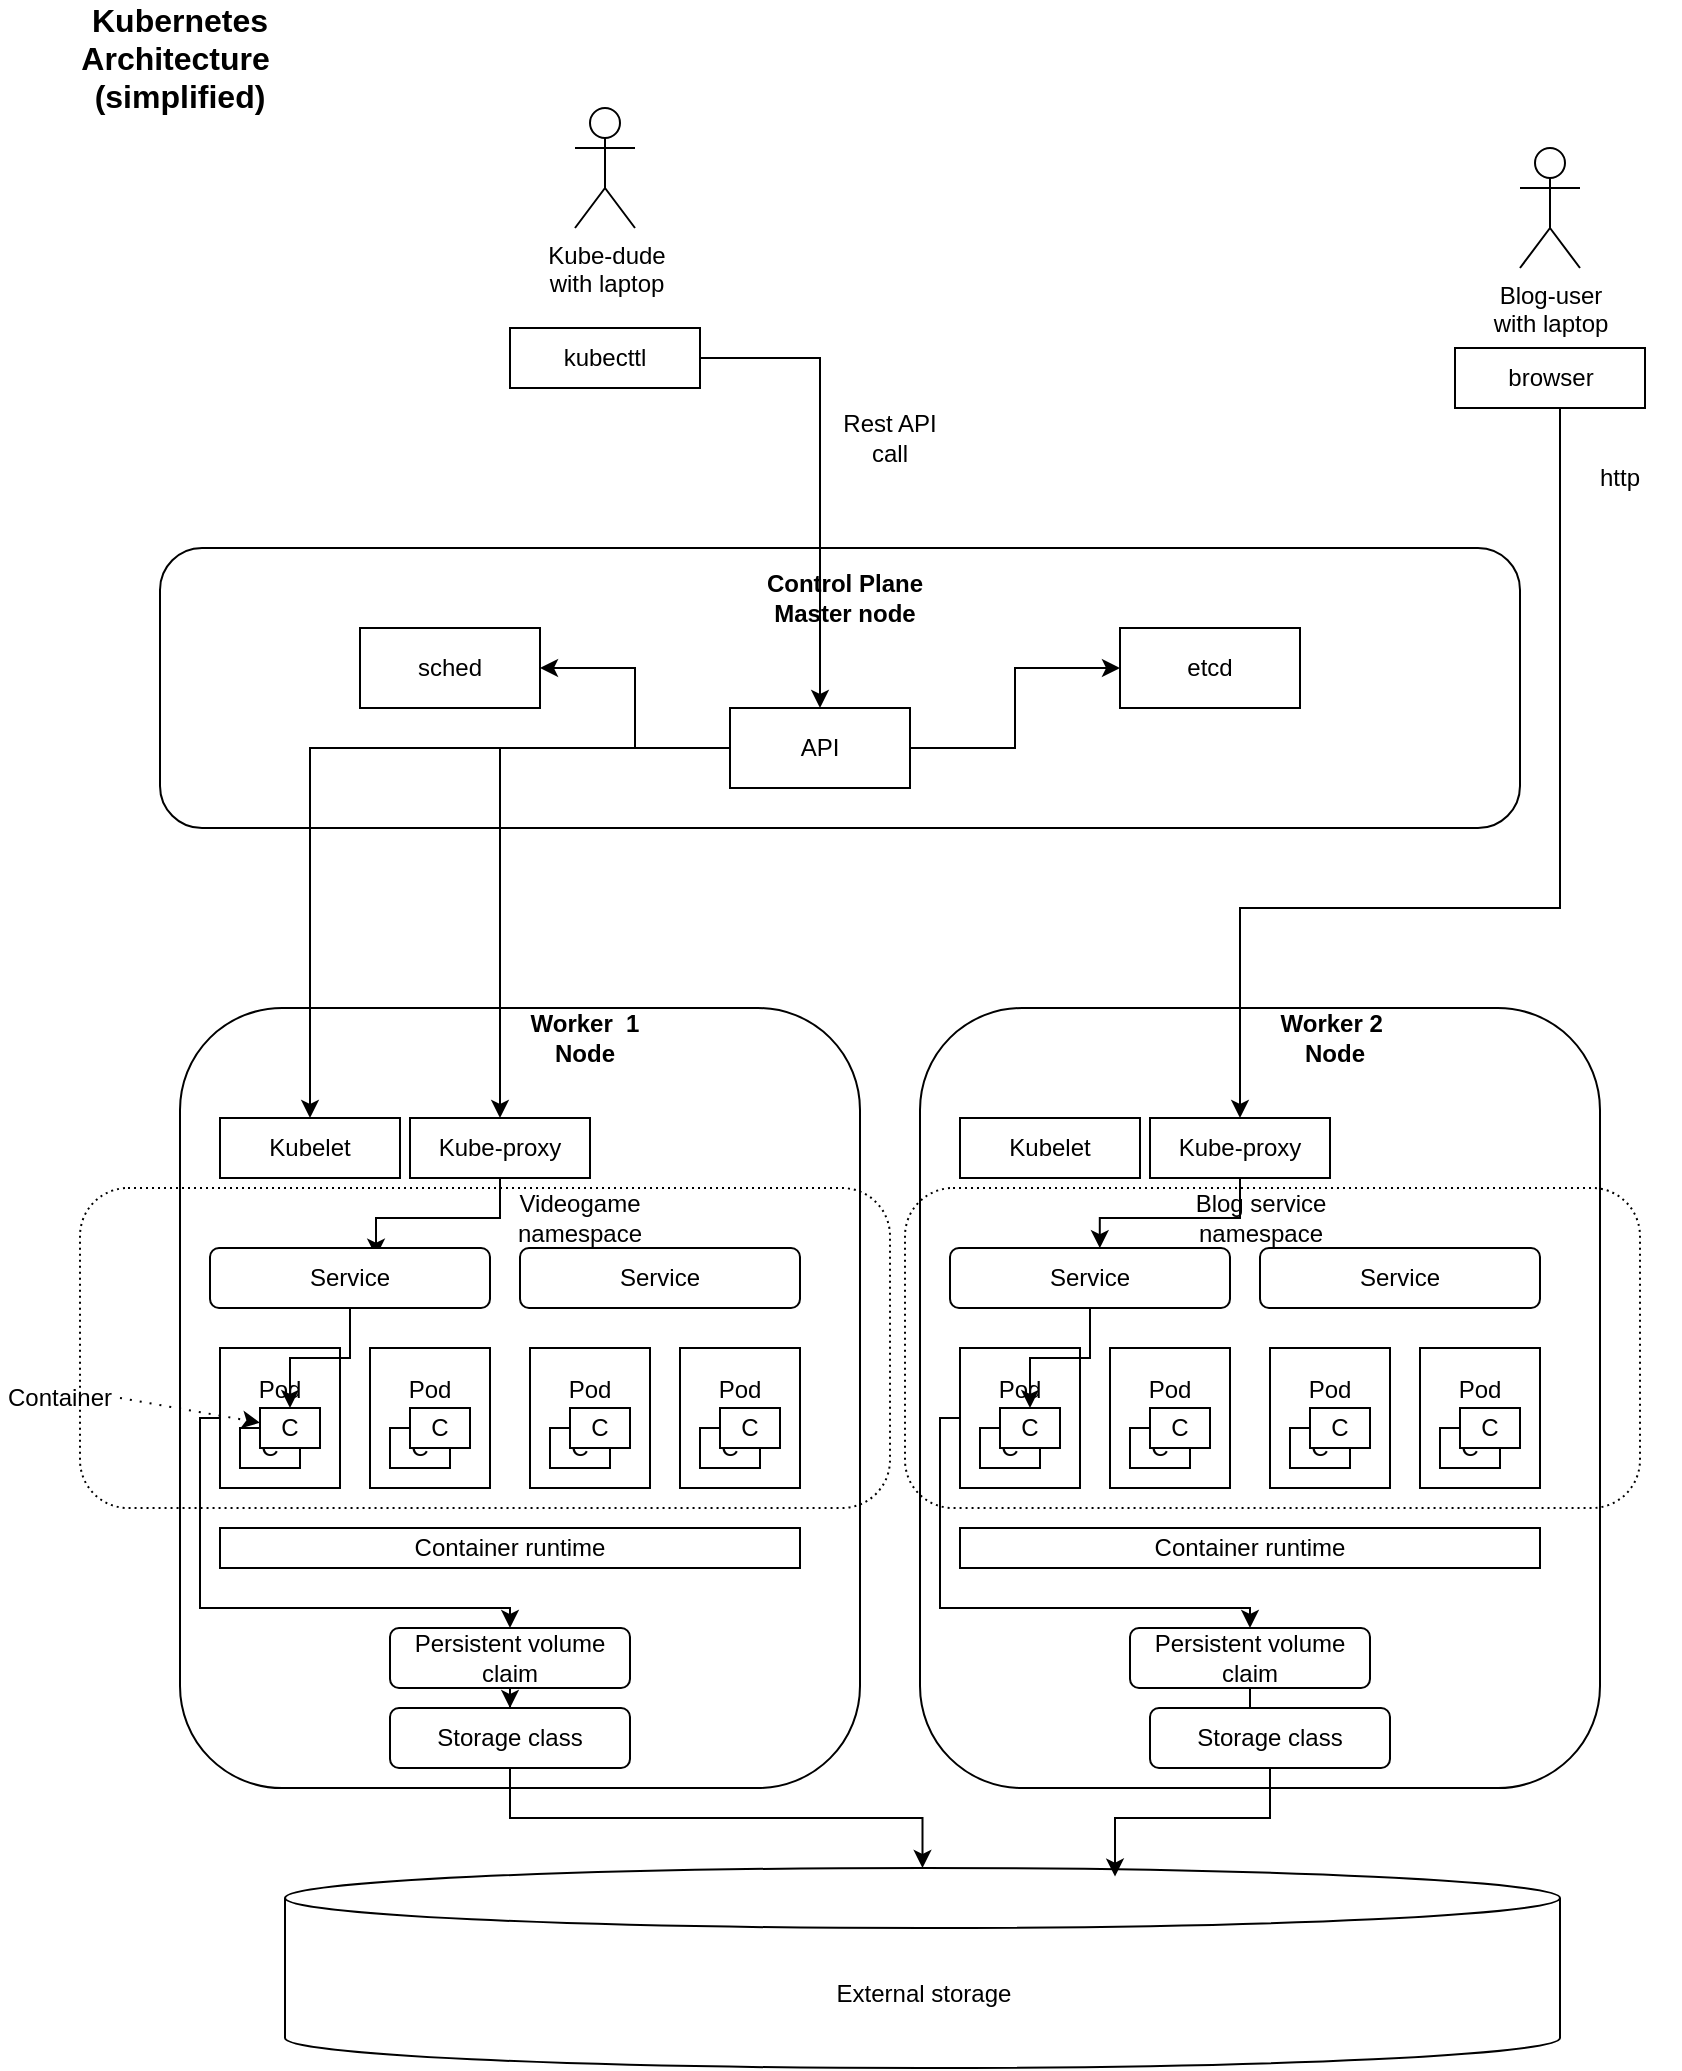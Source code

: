 <mxfile version="21.3.7" type="device">
  <diagram name="Page-1" id="uvpkCzNwzwPpra0CnJR5">
    <mxGraphModel dx="2910" dy="1182" grid="1" gridSize="10" guides="1" tooltips="1" connect="1" arrows="1" fold="1" page="1" pageScale="1" pageWidth="850" pageHeight="1100" math="0" shadow="0">
      <root>
        <mxCell id="0" />
        <mxCell id="1" parent="0" />
        <mxCell id="S8zObDsnyWJdSVB42bih-1" value="" style="rounded=1;whiteSpace=wrap;html=1;" vertex="1" parent="1">
          <mxGeometry x="70" y="310" width="680" height="140" as="geometry" />
        </mxCell>
        <mxCell id="S8zObDsnyWJdSVB42bih-3" value="" style="rounded=1;whiteSpace=wrap;html=1;" vertex="1" parent="1">
          <mxGeometry x="80" y="540" width="340" height="390" as="geometry" />
        </mxCell>
        <mxCell id="S8zObDsnyWJdSVB42bih-4" value="Kubelet" style="rounded=0;whiteSpace=wrap;html=1;" vertex="1" parent="1">
          <mxGeometry x="100" y="595" width="90" height="30" as="geometry" />
        </mxCell>
        <mxCell id="S8zObDsnyWJdSVB42bih-53" style="edgeStyle=orthogonalEdgeStyle;rounded=0;orthogonalLoop=1;jettySize=auto;html=1;exitX=0;exitY=0.5;exitDx=0;exitDy=0;" edge="1" parent="1" source="S8zObDsnyWJdSVB42bih-5" target="S8zObDsnyWJdSVB42bih-51">
          <mxGeometry relative="1" as="geometry">
            <Array as="points">
              <mxPoint x="90" y="745" />
              <mxPoint x="90" y="840" />
              <mxPoint x="245" y="840" />
            </Array>
          </mxGeometry>
        </mxCell>
        <mxCell id="S8zObDsnyWJdSVB42bih-5" value="Pod&lt;br&gt;&lt;br&gt;&lt;br&gt;" style="rounded=0;whiteSpace=wrap;html=1;" vertex="1" parent="1">
          <mxGeometry x="100" y="710" width="60" height="70" as="geometry" />
        </mxCell>
        <mxCell id="S8zObDsnyWJdSVB42bih-6" value="C" style="rounded=0;whiteSpace=wrap;html=1;" vertex="1" parent="1">
          <mxGeometry x="110" y="750" width="30" height="20" as="geometry" />
        </mxCell>
        <mxCell id="S8zObDsnyWJdSVB42bih-8" value="C" style="rounded=0;whiteSpace=wrap;html=1;" vertex="1" parent="1">
          <mxGeometry x="120" y="740" width="30" height="20" as="geometry" />
        </mxCell>
        <mxCell id="S8zObDsnyWJdSVB42bih-9" value="&lt;b&gt;Control Plane&lt;br&gt;Master node&lt;br&gt;&lt;/b&gt;" style="text;html=1;strokeColor=none;fillColor=none;align=center;verticalAlign=middle;whiteSpace=wrap;rounded=0;" vertex="1" parent="1">
          <mxGeometry x="365" y="320" width="95" height="30" as="geometry" />
        </mxCell>
        <mxCell id="S8zObDsnyWJdSVB42bih-10" value="&lt;b&gt;Worker&amp;nbsp; 1 Node&lt;/b&gt;" style="text;html=1;strokeColor=none;fillColor=none;align=center;verticalAlign=middle;whiteSpace=wrap;rounded=0;" vertex="1" parent="1">
          <mxGeometry x="245" y="540" width="75" height="30" as="geometry" />
        </mxCell>
        <mxCell id="S8zObDsnyWJdSVB42bih-29" style="edgeStyle=orthogonalEdgeStyle;rounded=0;orthogonalLoop=1;jettySize=auto;html=1;entryX=0.593;entryY=0.144;entryDx=0;entryDy=0;entryPerimeter=0;" edge="1" parent="1" source="S8zObDsnyWJdSVB42bih-11" target="S8zObDsnyWJdSVB42bih-24">
          <mxGeometry relative="1" as="geometry" />
        </mxCell>
        <mxCell id="S8zObDsnyWJdSVB42bih-11" value="Kube-proxy" style="rounded=0;whiteSpace=wrap;html=1;" vertex="1" parent="1">
          <mxGeometry x="195" y="595" width="90" height="30" as="geometry" />
        </mxCell>
        <mxCell id="S8zObDsnyWJdSVB42bih-43" style="edgeStyle=orthogonalEdgeStyle;rounded=0;orthogonalLoop=1;jettySize=auto;html=1;" edge="1" parent="1" source="S8zObDsnyWJdSVB42bih-13" target="S8zObDsnyWJdSVB42bih-11">
          <mxGeometry relative="1" as="geometry" />
        </mxCell>
        <mxCell id="S8zObDsnyWJdSVB42bih-44" style="edgeStyle=orthogonalEdgeStyle;rounded=0;orthogonalLoop=1;jettySize=auto;html=1;" edge="1" parent="1" source="S8zObDsnyWJdSVB42bih-13" target="S8zObDsnyWJdSVB42bih-4">
          <mxGeometry relative="1" as="geometry" />
        </mxCell>
        <mxCell id="S8zObDsnyWJdSVB42bih-47" style="edgeStyle=orthogonalEdgeStyle;rounded=0;orthogonalLoop=1;jettySize=auto;html=1;entryX=0;entryY=0.5;entryDx=0;entryDy=0;" edge="1" parent="1" source="S8zObDsnyWJdSVB42bih-13" target="S8zObDsnyWJdSVB42bih-16">
          <mxGeometry relative="1" as="geometry" />
        </mxCell>
        <mxCell id="S8zObDsnyWJdSVB42bih-48" style="edgeStyle=orthogonalEdgeStyle;rounded=0;orthogonalLoop=1;jettySize=auto;html=1;entryX=1;entryY=0.5;entryDx=0;entryDy=0;" edge="1" parent="1" source="S8zObDsnyWJdSVB42bih-13" target="S8zObDsnyWJdSVB42bih-18">
          <mxGeometry relative="1" as="geometry" />
        </mxCell>
        <mxCell id="S8zObDsnyWJdSVB42bih-13" value="API" style="rounded=0;whiteSpace=wrap;html=1;" vertex="1" parent="1">
          <mxGeometry x="355" y="390" width="90" height="40" as="geometry" />
        </mxCell>
        <mxCell id="S8zObDsnyWJdSVB42bih-14" value="Kube-dude&lt;br&gt;with laptop" style="shape=umlActor;verticalLabelPosition=bottom;verticalAlign=top;html=1;outlineConnect=0;" vertex="1" parent="1">
          <mxGeometry x="277.5" y="90" width="30" height="60" as="geometry" />
        </mxCell>
        <mxCell id="S8zObDsnyWJdSVB42bih-49" style="edgeStyle=orthogonalEdgeStyle;rounded=0;orthogonalLoop=1;jettySize=auto;html=1;" edge="1" parent="1" source="S8zObDsnyWJdSVB42bih-15" target="S8zObDsnyWJdSVB42bih-13">
          <mxGeometry relative="1" as="geometry" />
        </mxCell>
        <mxCell id="S8zObDsnyWJdSVB42bih-15" value="kubecttl" style="rounded=0;whiteSpace=wrap;html=1;" vertex="1" parent="1">
          <mxGeometry x="245" y="200" width="95" height="30" as="geometry" />
        </mxCell>
        <mxCell id="S8zObDsnyWJdSVB42bih-16" value="etcd" style="rounded=0;whiteSpace=wrap;html=1;" vertex="1" parent="1">
          <mxGeometry x="550" y="350" width="90" height="40" as="geometry" />
        </mxCell>
        <mxCell id="S8zObDsnyWJdSVB42bih-18" value="sched" style="rounded=0;whiteSpace=wrap;html=1;" vertex="1" parent="1">
          <mxGeometry x="170" y="350" width="90" height="40" as="geometry" />
        </mxCell>
        <mxCell id="S8zObDsnyWJdSVB42bih-22" value="Container runtime" style="rounded=0;whiteSpace=wrap;html=1;" vertex="1" parent="1">
          <mxGeometry x="100" y="800" width="290" height="20" as="geometry" />
        </mxCell>
        <mxCell id="S8zObDsnyWJdSVB42bih-32" style="edgeStyle=orthogonalEdgeStyle;rounded=0;orthogonalLoop=1;jettySize=auto;html=1;entryX=0.5;entryY=0;entryDx=0;entryDy=0;" edge="1" parent="1" source="S8zObDsnyWJdSVB42bih-24" target="S8zObDsnyWJdSVB42bih-8">
          <mxGeometry relative="1" as="geometry" />
        </mxCell>
        <mxCell id="S8zObDsnyWJdSVB42bih-24" value="Service" style="rounded=1;whiteSpace=wrap;html=1;" vertex="1" parent="1">
          <mxGeometry x="95" y="660" width="140" height="30" as="geometry" />
        </mxCell>
        <mxCell id="S8zObDsnyWJdSVB42bih-25" value="Pod&lt;br&gt;&lt;br&gt;&lt;br&gt;" style="rounded=0;whiteSpace=wrap;html=1;" vertex="1" parent="1">
          <mxGeometry x="175" y="710" width="60" height="70" as="geometry" />
        </mxCell>
        <mxCell id="S8zObDsnyWJdSVB42bih-26" value="C" style="rounded=0;whiteSpace=wrap;html=1;" vertex="1" parent="1">
          <mxGeometry x="185" y="750" width="30" height="20" as="geometry" />
        </mxCell>
        <mxCell id="S8zObDsnyWJdSVB42bih-27" value="C" style="rounded=0;whiteSpace=wrap;html=1;" vertex="1" parent="1">
          <mxGeometry x="195" y="740" width="30" height="20" as="geometry" />
        </mxCell>
        <mxCell id="S8zObDsnyWJdSVB42bih-35" value="Service" style="rounded=1;whiteSpace=wrap;html=1;" vertex="1" parent="1">
          <mxGeometry x="250" y="660" width="140" height="30" as="geometry" />
        </mxCell>
        <mxCell id="S8zObDsnyWJdSVB42bih-37" value="Pod&lt;br&gt;&lt;br&gt;&lt;br&gt;" style="rounded=0;whiteSpace=wrap;html=1;" vertex="1" parent="1">
          <mxGeometry x="255" y="710" width="60" height="70" as="geometry" />
        </mxCell>
        <mxCell id="S8zObDsnyWJdSVB42bih-38" value="C" style="rounded=0;whiteSpace=wrap;html=1;" vertex="1" parent="1">
          <mxGeometry x="265" y="750" width="30" height="20" as="geometry" />
        </mxCell>
        <mxCell id="S8zObDsnyWJdSVB42bih-39" value="C" style="rounded=0;whiteSpace=wrap;html=1;" vertex="1" parent="1">
          <mxGeometry x="275" y="740" width="30" height="20" as="geometry" />
        </mxCell>
        <mxCell id="S8zObDsnyWJdSVB42bih-40" value="Pod&lt;br&gt;&lt;br&gt;&lt;br&gt;" style="rounded=0;whiteSpace=wrap;html=1;" vertex="1" parent="1">
          <mxGeometry x="330" y="710" width="60" height="70" as="geometry" />
        </mxCell>
        <mxCell id="S8zObDsnyWJdSVB42bih-41" value="C" style="rounded=0;whiteSpace=wrap;html=1;" vertex="1" parent="1">
          <mxGeometry x="340" y="750" width="30" height="20" as="geometry" />
        </mxCell>
        <mxCell id="S8zObDsnyWJdSVB42bih-42" value="C" style="rounded=0;whiteSpace=wrap;html=1;" vertex="1" parent="1">
          <mxGeometry x="350" y="740" width="30" height="20" as="geometry" />
        </mxCell>
        <mxCell id="S8zObDsnyWJdSVB42bih-50" value="External storage" style="shape=cylinder3;whiteSpace=wrap;html=1;boundedLbl=1;backgroundOutline=1;size=15;" vertex="1" parent="1">
          <mxGeometry x="132.5" y="970" width="637.5" height="100" as="geometry" />
        </mxCell>
        <mxCell id="S8zObDsnyWJdSVB42bih-57" style="edgeStyle=orthogonalEdgeStyle;rounded=0;orthogonalLoop=1;jettySize=auto;html=1;" edge="1" parent="1" source="S8zObDsnyWJdSVB42bih-51" target="S8zObDsnyWJdSVB42bih-52">
          <mxGeometry relative="1" as="geometry" />
        </mxCell>
        <mxCell id="S8zObDsnyWJdSVB42bih-51" value="Persistent volume claim" style="rounded=1;whiteSpace=wrap;html=1;" vertex="1" parent="1">
          <mxGeometry x="185" y="850" width="120" height="30" as="geometry" />
        </mxCell>
        <mxCell id="S8zObDsnyWJdSVB42bih-55" style="edgeStyle=orthogonalEdgeStyle;rounded=0;orthogonalLoop=1;jettySize=auto;html=1;" edge="1" parent="1" source="S8zObDsnyWJdSVB42bih-52" target="S8zObDsnyWJdSVB42bih-50">
          <mxGeometry relative="1" as="geometry" />
        </mxCell>
        <mxCell id="S8zObDsnyWJdSVB42bih-52" value="Storage class" style="rounded=1;whiteSpace=wrap;html=1;" vertex="1" parent="1">
          <mxGeometry x="185" y="890" width="120" height="30" as="geometry" />
        </mxCell>
        <mxCell id="S8zObDsnyWJdSVB42bih-58" value="" style="rounded=1;whiteSpace=wrap;html=1;" vertex="1" parent="1">
          <mxGeometry x="450" y="540" width="340" height="390" as="geometry" />
        </mxCell>
        <mxCell id="S8zObDsnyWJdSVB42bih-59" value="Kubelet" style="rounded=0;whiteSpace=wrap;html=1;" vertex="1" parent="1">
          <mxGeometry x="470" y="595" width="90" height="30" as="geometry" />
        </mxCell>
        <mxCell id="S8zObDsnyWJdSVB42bih-99" style="edgeStyle=orthogonalEdgeStyle;rounded=0;orthogonalLoop=1;jettySize=auto;html=1;entryX=0.5;entryY=0;entryDx=0;entryDy=0;" edge="1" parent="1" source="S8zObDsnyWJdSVB42bih-61" target="S8zObDsnyWJdSVB42bih-81">
          <mxGeometry relative="1" as="geometry">
            <Array as="points">
              <mxPoint x="460" y="745" />
              <mxPoint x="460" y="840" />
              <mxPoint x="615" y="840" />
            </Array>
          </mxGeometry>
        </mxCell>
        <mxCell id="S8zObDsnyWJdSVB42bih-61" value="Pod&lt;br&gt;&lt;br&gt;&lt;br&gt;" style="rounded=0;whiteSpace=wrap;html=1;" vertex="1" parent="1">
          <mxGeometry x="470" y="710" width="60" height="70" as="geometry" />
        </mxCell>
        <mxCell id="S8zObDsnyWJdSVB42bih-62" value="C" style="rounded=0;whiteSpace=wrap;html=1;" vertex="1" parent="1">
          <mxGeometry x="480" y="750" width="30" height="20" as="geometry" />
        </mxCell>
        <mxCell id="S8zObDsnyWJdSVB42bih-63" value="C" style="rounded=0;whiteSpace=wrap;html=1;" vertex="1" parent="1">
          <mxGeometry x="490" y="740" width="30" height="20" as="geometry" />
        </mxCell>
        <mxCell id="S8zObDsnyWJdSVB42bih-64" value="&lt;b&gt;Worker 2&amp;nbsp; Node&lt;/b&gt;" style="text;html=1;strokeColor=none;fillColor=none;align=center;verticalAlign=middle;whiteSpace=wrap;rounded=0;" vertex="1" parent="1">
          <mxGeometry x="615" y="540" width="85" height="30" as="geometry" />
        </mxCell>
        <mxCell id="S8zObDsnyWJdSVB42bih-96" style="edgeStyle=orthogonalEdgeStyle;rounded=0;orthogonalLoop=1;jettySize=auto;html=1;entryX=0.265;entryY=0.188;entryDx=0;entryDy=0;entryPerimeter=0;" edge="1" parent="1" source="S8zObDsnyWJdSVB42bih-66" target="S8zObDsnyWJdSVB42bih-88">
          <mxGeometry relative="1" as="geometry" />
        </mxCell>
        <mxCell id="S8zObDsnyWJdSVB42bih-66" value="Kube-proxy" style="rounded=0;whiteSpace=wrap;html=1;" vertex="1" parent="1">
          <mxGeometry x="565" y="595" width="90" height="30" as="geometry" />
        </mxCell>
        <mxCell id="S8zObDsnyWJdSVB42bih-67" value="Container runtime" style="rounded=0;whiteSpace=wrap;html=1;" vertex="1" parent="1">
          <mxGeometry x="470" y="800" width="290" height="20" as="geometry" />
        </mxCell>
        <mxCell id="S8zObDsnyWJdSVB42bih-98" style="edgeStyle=orthogonalEdgeStyle;rounded=0;orthogonalLoop=1;jettySize=auto;html=1;entryX=0.5;entryY=0;entryDx=0;entryDy=0;" edge="1" parent="1" source="S8zObDsnyWJdSVB42bih-69" target="S8zObDsnyWJdSVB42bih-63">
          <mxGeometry relative="1" as="geometry" />
        </mxCell>
        <mxCell id="S8zObDsnyWJdSVB42bih-69" value="Service" style="rounded=1;whiteSpace=wrap;html=1;" vertex="1" parent="1">
          <mxGeometry x="465" y="660" width="140" height="30" as="geometry" />
        </mxCell>
        <mxCell id="S8zObDsnyWJdSVB42bih-70" value="Pod&lt;br&gt;&lt;br&gt;&lt;br&gt;" style="rounded=0;whiteSpace=wrap;html=1;" vertex="1" parent="1">
          <mxGeometry x="545" y="710" width="60" height="70" as="geometry" />
        </mxCell>
        <mxCell id="S8zObDsnyWJdSVB42bih-71" value="C" style="rounded=0;whiteSpace=wrap;html=1;" vertex="1" parent="1">
          <mxGeometry x="555" y="750" width="30" height="20" as="geometry" />
        </mxCell>
        <mxCell id="S8zObDsnyWJdSVB42bih-72" value="C" style="rounded=0;whiteSpace=wrap;html=1;" vertex="1" parent="1">
          <mxGeometry x="565" y="740" width="30" height="20" as="geometry" />
        </mxCell>
        <mxCell id="S8zObDsnyWJdSVB42bih-73" value="Service" style="rounded=1;whiteSpace=wrap;html=1;" vertex="1" parent="1">
          <mxGeometry x="620" y="660" width="140" height="30" as="geometry" />
        </mxCell>
        <mxCell id="S8zObDsnyWJdSVB42bih-74" value="Pod&lt;br&gt;&lt;br&gt;&lt;br&gt;" style="rounded=0;whiteSpace=wrap;html=1;" vertex="1" parent="1">
          <mxGeometry x="625" y="710" width="60" height="70" as="geometry" />
        </mxCell>
        <mxCell id="S8zObDsnyWJdSVB42bih-75" value="C" style="rounded=0;whiteSpace=wrap;html=1;" vertex="1" parent="1">
          <mxGeometry x="635" y="750" width="30" height="20" as="geometry" />
        </mxCell>
        <mxCell id="S8zObDsnyWJdSVB42bih-76" value="C" style="rounded=0;whiteSpace=wrap;html=1;" vertex="1" parent="1">
          <mxGeometry x="645" y="740" width="30" height="20" as="geometry" />
        </mxCell>
        <mxCell id="S8zObDsnyWJdSVB42bih-77" value="Pod&lt;br&gt;&lt;br&gt;&lt;br&gt;" style="rounded=0;whiteSpace=wrap;html=1;" vertex="1" parent="1">
          <mxGeometry x="700" y="710" width="60" height="70" as="geometry" />
        </mxCell>
        <mxCell id="S8zObDsnyWJdSVB42bih-78" value="C" style="rounded=0;whiteSpace=wrap;html=1;" vertex="1" parent="1">
          <mxGeometry x="710" y="750" width="30" height="20" as="geometry" />
        </mxCell>
        <mxCell id="S8zObDsnyWJdSVB42bih-79" value="C" style="rounded=0;whiteSpace=wrap;html=1;" vertex="1" parent="1">
          <mxGeometry x="720" y="740" width="30" height="20" as="geometry" />
        </mxCell>
        <mxCell id="S8zObDsnyWJdSVB42bih-100" style="edgeStyle=orthogonalEdgeStyle;rounded=0;orthogonalLoop=1;jettySize=auto;html=1;entryX=0.42;entryY=0.144;entryDx=0;entryDy=0;entryPerimeter=0;" edge="1" parent="1" source="S8zObDsnyWJdSVB42bih-81" target="S8zObDsnyWJdSVB42bih-83">
          <mxGeometry relative="1" as="geometry" />
        </mxCell>
        <mxCell id="S8zObDsnyWJdSVB42bih-81" value="Persistent volume claim" style="rounded=1;whiteSpace=wrap;html=1;" vertex="1" parent="1">
          <mxGeometry x="555" y="850" width="120" height="30" as="geometry" />
        </mxCell>
        <mxCell id="S8zObDsnyWJdSVB42bih-101" style="edgeStyle=orthogonalEdgeStyle;rounded=0;orthogonalLoop=1;jettySize=auto;html=1;entryX=0.651;entryY=0.043;entryDx=0;entryDy=0;entryPerimeter=0;" edge="1" parent="1" source="S8zObDsnyWJdSVB42bih-83" target="S8zObDsnyWJdSVB42bih-50">
          <mxGeometry relative="1" as="geometry" />
        </mxCell>
        <mxCell id="S8zObDsnyWJdSVB42bih-83" value="Storage class" style="rounded=1;whiteSpace=wrap;html=1;" vertex="1" parent="1">
          <mxGeometry x="565" y="890" width="120" height="30" as="geometry" />
        </mxCell>
        <mxCell id="S8zObDsnyWJdSVB42bih-84" value="Container" style="text;html=1;strokeColor=none;fillColor=none;align=center;verticalAlign=middle;whiteSpace=wrap;rounded=0;" vertex="1" parent="1">
          <mxGeometry x="-10" y="720" width="60" height="30" as="geometry" />
        </mxCell>
        <mxCell id="S8zObDsnyWJdSVB42bih-85" value="" style="endArrow=classic;html=1;rounded=0;exitX=1;exitY=0.5;exitDx=0;exitDy=0;dashed=1;dashPattern=1 4;" edge="1" parent="1" source="S8zObDsnyWJdSVB42bih-84" target="S8zObDsnyWJdSVB42bih-8">
          <mxGeometry width="50" height="50" relative="1" as="geometry">
            <mxPoint x="410" y="590" as="sourcePoint" />
            <mxPoint x="460" y="540" as="targetPoint" />
          </mxGeometry>
        </mxCell>
        <mxCell id="S8zObDsnyWJdSVB42bih-87" value="" style="rounded=1;whiteSpace=wrap;html=1;fillColor=none;dashed=1;dashPattern=1 2;" vertex="1" parent="1">
          <mxGeometry x="30" y="630" width="405" height="160" as="geometry" />
        </mxCell>
        <mxCell id="S8zObDsnyWJdSVB42bih-89" value="Videogame namespace" style="text;html=1;strokeColor=none;fillColor=none;align=center;verticalAlign=middle;whiteSpace=wrap;rounded=0;" vertex="1" parent="1">
          <mxGeometry x="250" y="630" width="60" height="30" as="geometry" />
        </mxCell>
        <mxCell id="S8zObDsnyWJdSVB42bih-90" value="Blog service namespace" style="text;html=1;strokeColor=none;fillColor=none;align=center;verticalAlign=middle;whiteSpace=wrap;rounded=0;" vertex="1" parent="1">
          <mxGeometry x="577.5" y="630" width="85" height="30" as="geometry" />
        </mxCell>
        <mxCell id="S8zObDsnyWJdSVB42bih-91" value="Blog-user&lt;br&gt;with laptop" style="shape=umlActor;verticalLabelPosition=bottom;verticalAlign=top;html=1;outlineConnect=0;" vertex="1" parent="1">
          <mxGeometry x="750" y="110" width="30" height="60" as="geometry" />
        </mxCell>
        <mxCell id="S8zObDsnyWJdSVB42bih-93" style="edgeStyle=orthogonalEdgeStyle;rounded=0;orthogonalLoop=1;jettySize=auto;html=1;entryX=0.5;entryY=0;entryDx=0;entryDy=0;" edge="1" parent="1" source="S8zObDsnyWJdSVB42bih-92" target="S8zObDsnyWJdSVB42bih-66">
          <mxGeometry relative="1" as="geometry">
            <Array as="points">
              <mxPoint x="770" y="490" />
              <mxPoint x="610" y="490" />
            </Array>
          </mxGeometry>
        </mxCell>
        <mxCell id="S8zObDsnyWJdSVB42bih-92" value="browser" style="rounded=0;whiteSpace=wrap;html=1;" vertex="1" parent="1">
          <mxGeometry x="717.5" y="210" width="95" height="30" as="geometry" />
        </mxCell>
        <mxCell id="S8zObDsnyWJdSVB42bih-102" value="&lt;font style=&quot;font-size: 16px;&quot;&gt;&lt;b&gt;Kubernetes&lt;br&gt;Architecture&amp;nbsp;&lt;br&gt;(simplified)&lt;/b&gt;&lt;/font&gt;" style="text;html=1;strokeColor=none;fillColor=none;align=center;verticalAlign=middle;whiteSpace=wrap;rounded=0;" vertex="1" parent="1">
          <mxGeometry x="50" y="50" width="60" height="30" as="geometry" />
        </mxCell>
        <mxCell id="S8zObDsnyWJdSVB42bih-104" value="Rest API call" style="text;html=1;strokeColor=none;fillColor=none;align=center;verticalAlign=middle;whiteSpace=wrap;rounded=0;" vertex="1" parent="1">
          <mxGeometry x="405" y="240" width="60" height="30" as="geometry" />
        </mxCell>
        <mxCell id="S8zObDsnyWJdSVB42bih-105" value="http" style="text;html=1;strokeColor=none;fillColor=none;align=center;verticalAlign=middle;whiteSpace=wrap;rounded=0;" vertex="1" parent="1">
          <mxGeometry x="770" y="260" width="60" height="30" as="geometry" />
        </mxCell>
        <mxCell id="S8zObDsnyWJdSVB42bih-88" value="" style="rounded=1;whiteSpace=wrap;html=1;fillColor=none;dashed=1;dashPattern=1 2;" vertex="1" parent="1">
          <mxGeometry x="442.5" y="630" width="367.5" height="160" as="geometry" />
        </mxCell>
      </root>
    </mxGraphModel>
  </diagram>
</mxfile>
